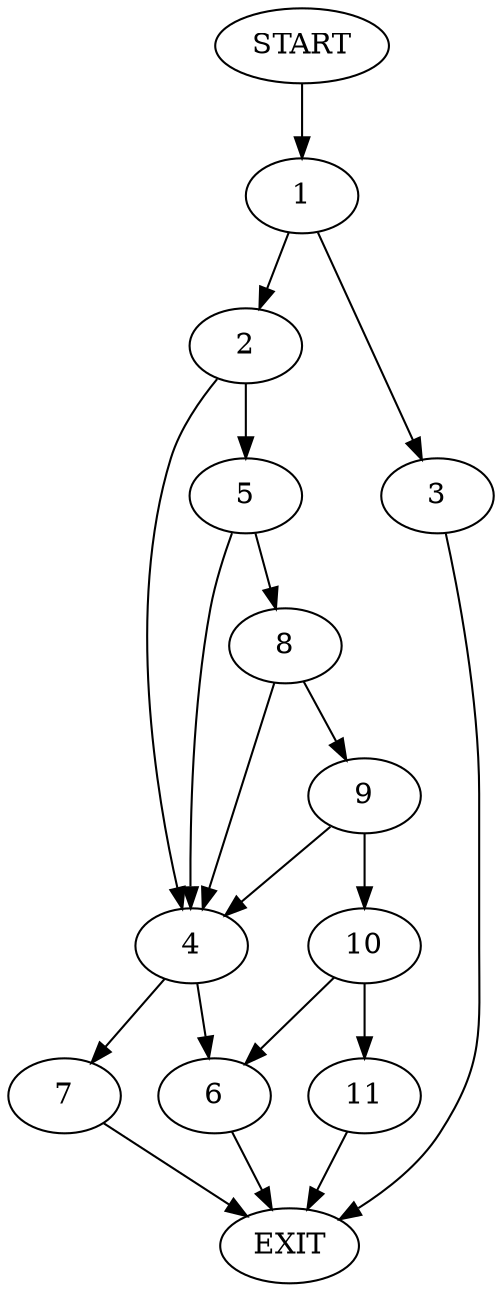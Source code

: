 digraph {
0 [label="START"]
12 [label="EXIT"]
0 -> 1
1 -> 2
1 -> 3
2 -> 4
2 -> 5
3 -> 12
4 -> 6
4 -> 7
5 -> 4
5 -> 8
8 -> 4
8 -> 9
9 -> 10
9 -> 4
10 -> 6
10 -> 11
7 -> 12
6 -> 12
11 -> 12
}
